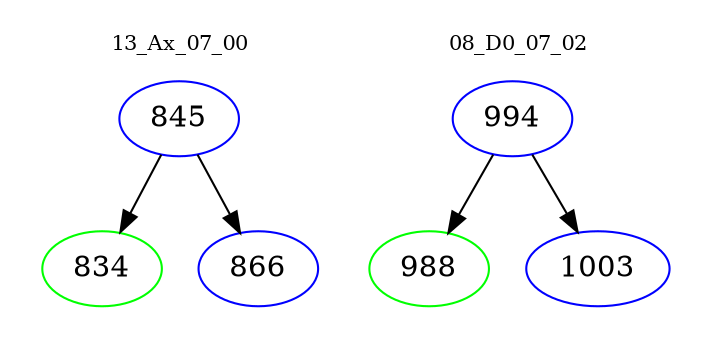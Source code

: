 digraph{
subgraph cluster_0 {
color = white
label = "13_Ax_07_00";
fontsize=10;
T0_845 [label="845", color="blue"]
T0_845 -> T0_834 [color="black"]
T0_834 [label="834", color="green"]
T0_845 -> T0_866 [color="black"]
T0_866 [label="866", color="blue"]
}
subgraph cluster_1 {
color = white
label = "08_D0_07_02";
fontsize=10;
T1_994 [label="994", color="blue"]
T1_994 -> T1_988 [color="black"]
T1_988 [label="988", color="green"]
T1_994 -> T1_1003 [color="black"]
T1_1003 [label="1003", color="blue"]
}
}
